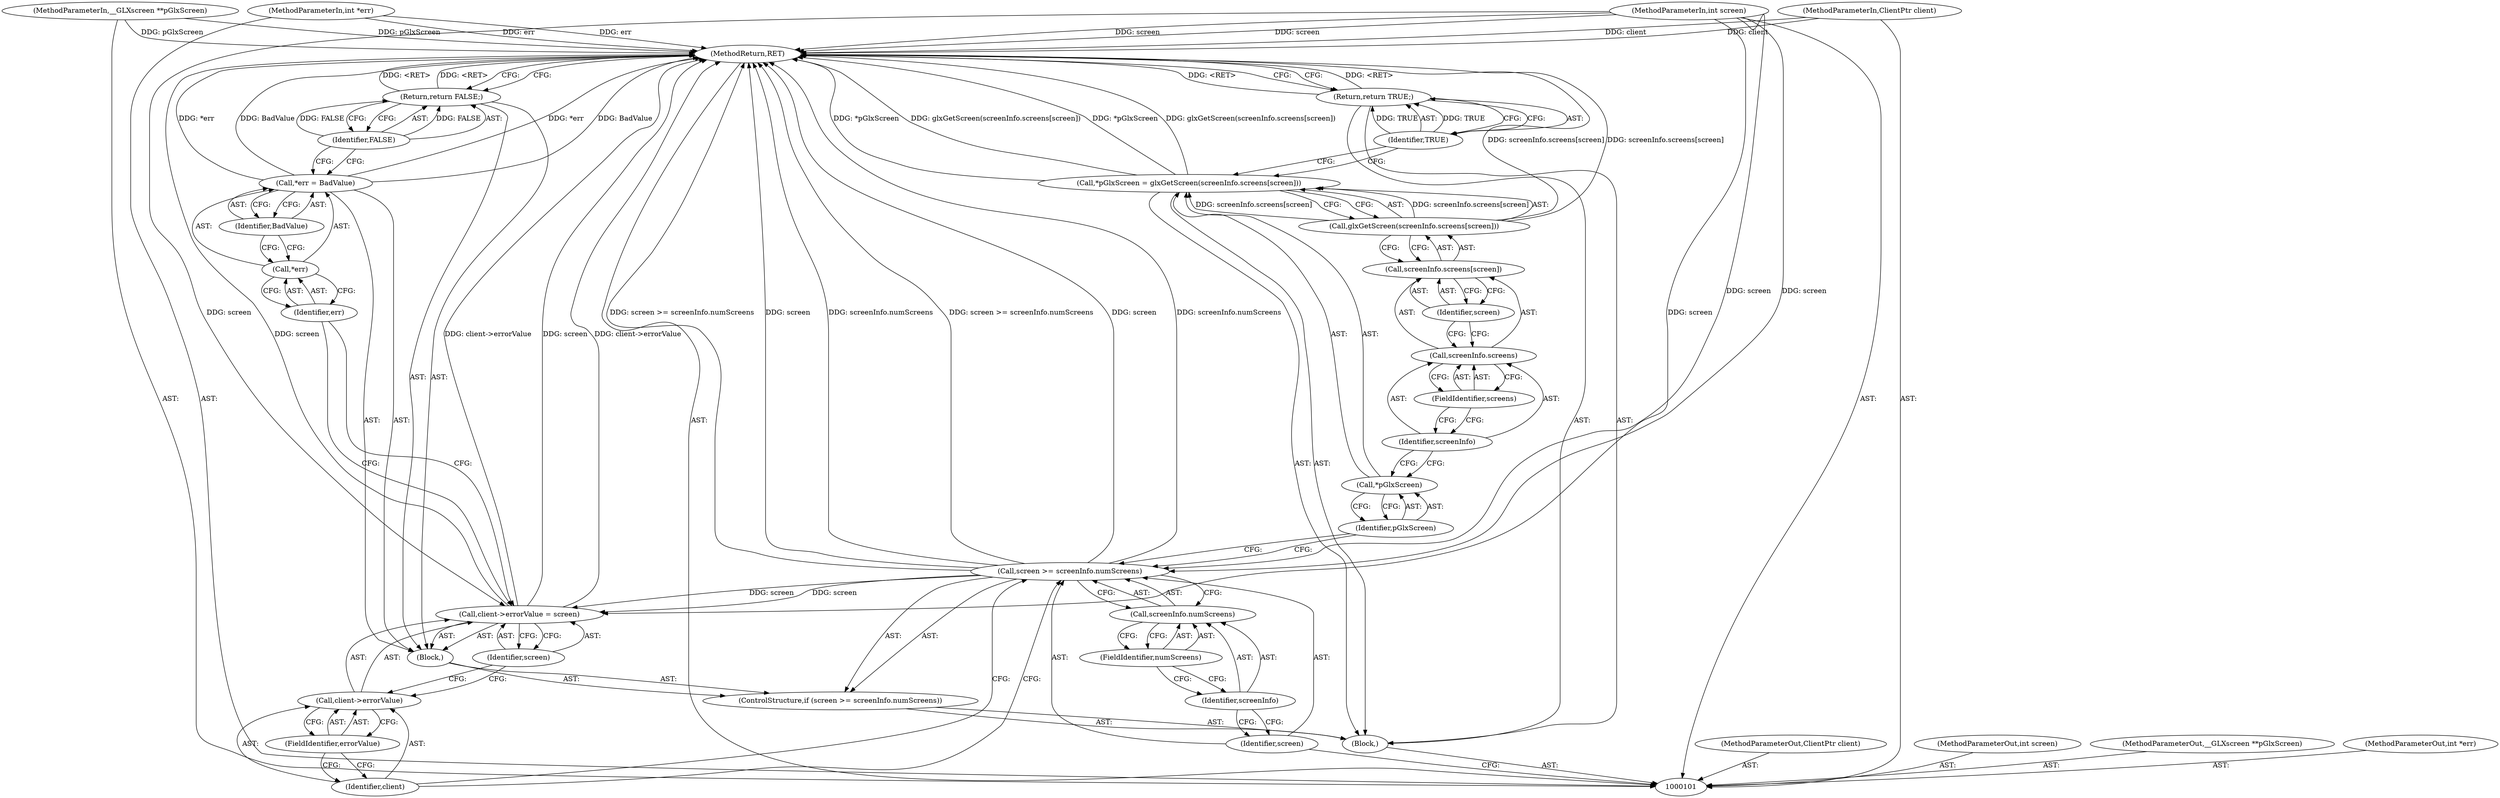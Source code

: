 digraph "1_xserver_3f0d3f4d97bce75c1828635c322b6560a45a037f" {
"1000136" [label="(MethodReturn,RET)"];
"1000102" [label="(MethodParameterIn,ClientPtr client)"];
"1000177" [label="(MethodParameterOut,ClientPtr client)"];
"1000103" [label="(MethodParameterIn,int screen)"];
"1000178" [label="(MethodParameterOut,int screen)"];
"1000104" [label="(MethodParameterIn,__GLXscreen **pGlxScreen)"];
"1000179" [label="(MethodParameterOut,__GLXscreen **pGlxScreen)"];
"1000105" [label="(MethodParameterIn,int *err)"];
"1000180" [label="(MethodParameterOut,int *err)"];
"1000128" [label="(Call,glxGetScreen(screenInfo.screens[screen]))"];
"1000129" [label="(Call,screenInfo.screens[screen])"];
"1000130" [label="(Call,screenInfo.screens)"];
"1000131" [label="(Identifier,screenInfo)"];
"1000125" [label="(Call,*pGlxScreen = glxGetScreen(screenInfo.screens[screen]))"];
"1000126" [label="(Call,*pGlxScreen)"];
"1000132" [label="(FieldIdentifier,screens)"];
"1000127" [label="(Identifier,pGlxScreen)"];
"1000133" [label="(Identifier,screen)"];
"1000135" [label="(Identifier,TRUE)"];
"1000134" [label="(Return,return TRUE;)"];
"1000106" [label="(Block,)"];
"1000110" [label="(Call,screenInfo.numScreens)"];
"1000111" [label="(Identifier,screenInfo)"];
"1000112" [label="(FieldIdentifier,numScreens)"];
"1000107" [label="(ControlStructure,if (screen >= screenInfo.numScreens))"];
"1000113" [label="(Block,)"];
"1000108" [label="(Call,screen >= screenInfo.numScreens)"];
"1000109" [label="(Identifier,screen)"];
"1000117" [label="(FieldIdentifier,errorValue)"];
"1000114" [label="(Call,client->errorValue = screen)"];
"1000115" [label="(Call,client->errorValue)"];
"1000116" [label="(Identifier,client)"];
"1000118" [label="(Identifier,screen)"];
"1000119" [label="(Call,*err = BadValue)"];
"1000120" [label="(Call,*err)"];
"1000121" [label="(Identifier,err)"];
"1000122" [label="(Identifier,BadValue)"];
"1000123" [label="(Return,return FALSE;)"];
"1000124" [label="(Identifier,FALSE)"];
"1000136" -> "1000101"  [label="AST: "];
"1000136" -> "1000123"  [label="CFG: "];
"1000136" -> "1000134"  [label="CFG: "];
"1000125" -> "1000136"  [label="DDG: *pGlxScreen"];
"1000125" -> "1000136"  [label="DDG: glxGetScreen(screenInfo.screens[screen])"];
"1000108" -> "1000136"  [label="DDG: screen >= screenInfo.numScreens"];
"1000108" -> "1000136"  [label="DDG: screen"];
"1000108" -> "1000136"  [label="DDG: screenInfo.numScreens"];
"1000104" -> "1000136"  [label="DDG: pGlxScreen"];
"1000105" -> "1000136"  [label="DDG: err"];
"1000114" -> "1000136"  [label="DDG: client->errorValue"];
"1000114" -> "1000136"  [label="DDG: screen"];
"1000102" -> "1000136"  [label="DDG: client"];
"1000119" -> "1000136"  [label="DDG: BadValue"];
"1000119" -> "1000136"  [label="DDG: *err"];
"1000128" -> "1000136"  [label="DDG: screenInfo.screens[screen]"];
"1000103" -> "1000136"  [label="DDG: screen"];
"1000134" -> "1000136"  [label="DDG: <RET>"];
"1000123" -> "1000136"  [label="DDG: <RET>"];
"1000102" -> "1000101"  [label="AST: "];
"1000102" -> "1000136"  [label="DDG: client"];
"1000177" -> "1000101"  [label="AST: "];
"1000103" -> "1000101"  [label="AST: "];
"1000103" -> "1000136"  [label="DDG: screen"];
"1000103" -> "1000108"  [label="DDG: screen"];
"1000103" -> "1000114"  [label="DDG: screen"];
"1000178" -> "1000101"  [label="AST: "];
"1000104" -> "1000101"  [label="AST: "];
"1000104" -> "1000136"  [label="DDG: pGlxScreen"];
"1000179" -> "1000101"  [label="AST: "];
"1000105" -> "1000101"  [label="AST: "];
"1000105" -> "1000136"  [label="DDG: err"];
"1000180" -> "1000101"  [label="AST: "];
"1000128" -> "1000125"  [label="AST: "];
"1000128" -> "1000129"  [label="CFG: "];
"1000129" -> "1000128"  [label="AST: "];
"1000125" -> "1000128"  [label="CFG: "];
"1000128" -> "1000136"  [label="DDG: screenInfo.screens[screen]"];
"1000128" -> "1000125"  [label="DDG: screenInfo.screens[screen]"];
"1000129" -> "1000128"  [label="AST: "];
"1000129" -> "1000133"  [label="CFG: "];
"1000130" -> "1000129"  [label="AST: "];
"1000133" -> "1000129"  [label="AST: "];
"1000128" -> "1000129"  [label="CFG: "];
"1000130" -> "1000129"  [label="AST: "];
"1000130" -> "1000132"  [label="CFG: "];
"1000131" -> "1000130"  [label="AST: "];
"1000132" -> "1000130"  [label="AST: "];
"1000133" -> "1000130"  [label="CFG: "];
"1000131" -> "1000130"  [label="AST: "];
"1000131" -> "1000126"  [label="CFG: "];
"1000132" -> "1000131"  [label="CFG: "];
"1000125" -> "1000106"  [label="AST: "];
"1000125" -> "1000128"  [label="CFG: "];
"1000126" -> "1000125"  [label="AST: "];
"1000128" -> "1000125"  [label="AST: "];
"1000135" -> "1000125"  [label="CFG: "];
"1000125" -> "1000136"  [label="DDG: *pGlxScreen"];
"1000125" -> "1000136"  [label="DDG: glxGetScreen(screenInfo.screens[screen])"];
"1000128" -> "1000125"  [label="DDG: screenInfo.screens[screen]"];
"1000126" -> "1000125"  [label="AST: "];
"1000126" -> "1000127"  [label="CFG: "];
"1000127" -> "1000126"  [label="AST: "];
"1000131" -> "1000126"  [label="CFG: "];
"1000132" -> "1000130"  [label="AST: "];
"1000132" -> "1000131"  [label="CFG: "];
"1000130" -> "1000132"  [label="CFG: "];
"1000127" -> "1000126"  [label="AST: "];
"1000127" -> "1000108"  [label="CFG: "];
"1000126" -> "1000127"  [label="CFG: "];
"1000133" -> "1000129"  [label="AST: "];
"1000133" -> "1000130"  [label="CFG: "];
"1000129" -> "1000133"  [label="CFG: "];
"1000135" -> "1000134"  [label="AST: "];
"1000135" -> "1000125"  [label="CFG: "];
"1000134" -> "1000135"  [label="CFG: "];
"1000135" -> "1000134"  [label="DDG: TRUE"];
"1000134" -> "1000106"  [label="AST: "];
"1000134" -> "1000135"  [label="CFG: "];
"1000135" -> "1000134"  [label="AST: "];
"1000136" -> "1000134"  [label="CFG: "];
"1000134" -> "1000136"  [label="DDG: <RET>"];
"1000135" -> "1000134"  [label="DDG: TRUE"];
"1000106" -> "1000101"  [label="AST: "];
"1000107" -> "1000106"  [label="AST: "];
"1000125" -> "1000106"  [label="AST: "];
"1000134" -> "1000106"  [label="AST: "];
"1000110" -> "1000108"  [label="AST: "];
"1000110" -> "1000112"  [label="CFG: "];
"1000111" -> "1000110"  [label="AST: "];
"1000112" -> "1000110"  [label="AST: "];
"1000108" -> "1000110"  [label="CFG: "];
"1000111" -> "1000110"  [label="AST: "];
"1000111" -> "1000109"  [label="CFG: "];
"1000112" -> "1000111"  [label="CFG: "];
"1000112" -> "1000110"  [label="AST: "];
"1000112" -> "1000111"  [label="CFG: "];
"1000110" -> "1000112"  [label="CFG: "];
"1000107" -> "1000106"  [label="AST: "];
"1000108" -> "1000107"  [label="AST: "];
"1000113" -> "1000107"  [label="AST: "];
"1000113" -> "1000107"  [label="AST: "];
"1000114" -> "1000113"  [label="AST: "];
"1000119" -> "1000113"  [label="AST: "];
"1000123" -> "1000113"  [label="AST: "];
"1000108" -> "1000107"  [label="AST: "];
"1000108" -> "1000110"  [label="CFG: "];
"1000109" -> "1000108"  [label="AST: "];
"1000110" -> "1000108"  [label="AST: "];
"1000116" -> "1000108"  [label="CFG: "];
"1000127" -> "1000108"  [label="CFG: "];
"1000108" -> "1000136"  [label="DDG: screen >= screenInfo.numScreens"];
"1000108" -> "1000136"  [label="DDG: screen"];
"1000108" -> "1000136"  [label="DDG: screenInfo.numScreens"];
"1000103" -> "1000108"  [label="DDG: screen"];
"1000108" -> "1000114"  [label="DDG: screen"];
"1000109" -> "1000108"  [label="AST: "];
"1000109" -> "1000101"  [label="CFG: "];
"1000111" -> "1000109"  [label="CFG: "];
"1000117" -> "1000115"  [label="AST: "];
"1000117" -> "1000116"  [label="CFG: "];
"1000115" -> "1000117"  [label="CFG: "];
"1000114" -> "1000113"  [label="AST: "];
"1000114" -> "1000118"  [label="CFG: "];
"1000115" -> "1000114"  [label="AST: "];
"1000118" -> "1000114"  [label="AST: "];
"1000121" -> "1000114"  [label="CFG: "];
"1000114" -> "1000136"  [label="DDG: client->errorValue"];
"1000114" -> "1000136"  [label="DDG: screen"];
"1000108" -> "1000114"  [label="DDG: screen"];
"1000103" -> "1000114"  [label="DDG: screen"];
"1000115" -> "1000114"  [label="AST: "];
"1000115" -> "1000117"  [label="CFG: "];
"1000116" -> "1000115"  [label="AST: "];
"1000117" -> "1000115"  [label="AST: "];
"1000118" -> "1000115"  [label="CFG: "];
"1000116" -> "1000115"  [label="AST: "];
"1000116" -> "1000108"  [label="CFG: "];
"1000117" -> "1000116"  [label="CFG: "];
"1000118" -> "1000114"  [label="AST: "];
"1000118" -> "1000115"  [label="CFG: "];
"1000114" -> "1000118"  [label="CFG: "];
"1000119" -> "1000113"  [label="AST: "];
"1000119" -> "1000122"  [label="CFG: "];
"1000120" -> "1000119"  [label="AST: "];
"1000122" -> "1000119"  [label="AST: "];
"1000124" -> "1000119"  [label="CFG: "];
"1000119" -> "1000136"  [label="DDG: BadValue"];
"1000119" -> "1000136"  [label="DDG: *err"];
"1000120" -> "1000119"  [label="AST: "];
"1000120" -> "1000121"  [label="CFG: "];
"1000121" -> "1000120"  [label="AST: "];
"1000122" -> "1000120"  [label="CFG: "];
"1000121" -> "1000120"  [label="AST: "];
"1000121" -> "1000114"  [label="CFG: "];
"1000120" -> "1000121"  [label="CFG: "];
"1000122" -> "1000119"  [label="AST: "];
"1000122" -> "1000120"  [label="CFG: "];
"1000119" -> "1000122"  [label="CFG: "];
"1000123" -> "1000113"  [label="AST: "];
"1000123" -> "1000124"  [label="CFG: "];
"1000124" -> "1000123"  [label="AST: "];
"1000136" -> "1000123"  [label="CFG: "];
"1000123" -> "1000136"  [label="DDG: <RET>"];
"1000124" -> "1000123"  [label="DDG: FALSE"];
"1000124" -> "1000123"  [label="AST: "];
"1000124" -> "1000119"  [label="CFG: "];
"1000123" -> "1000124"  [label="CFG: "];
"1000124" -> "1000123"  [label="DDG: FALSE"];
}
